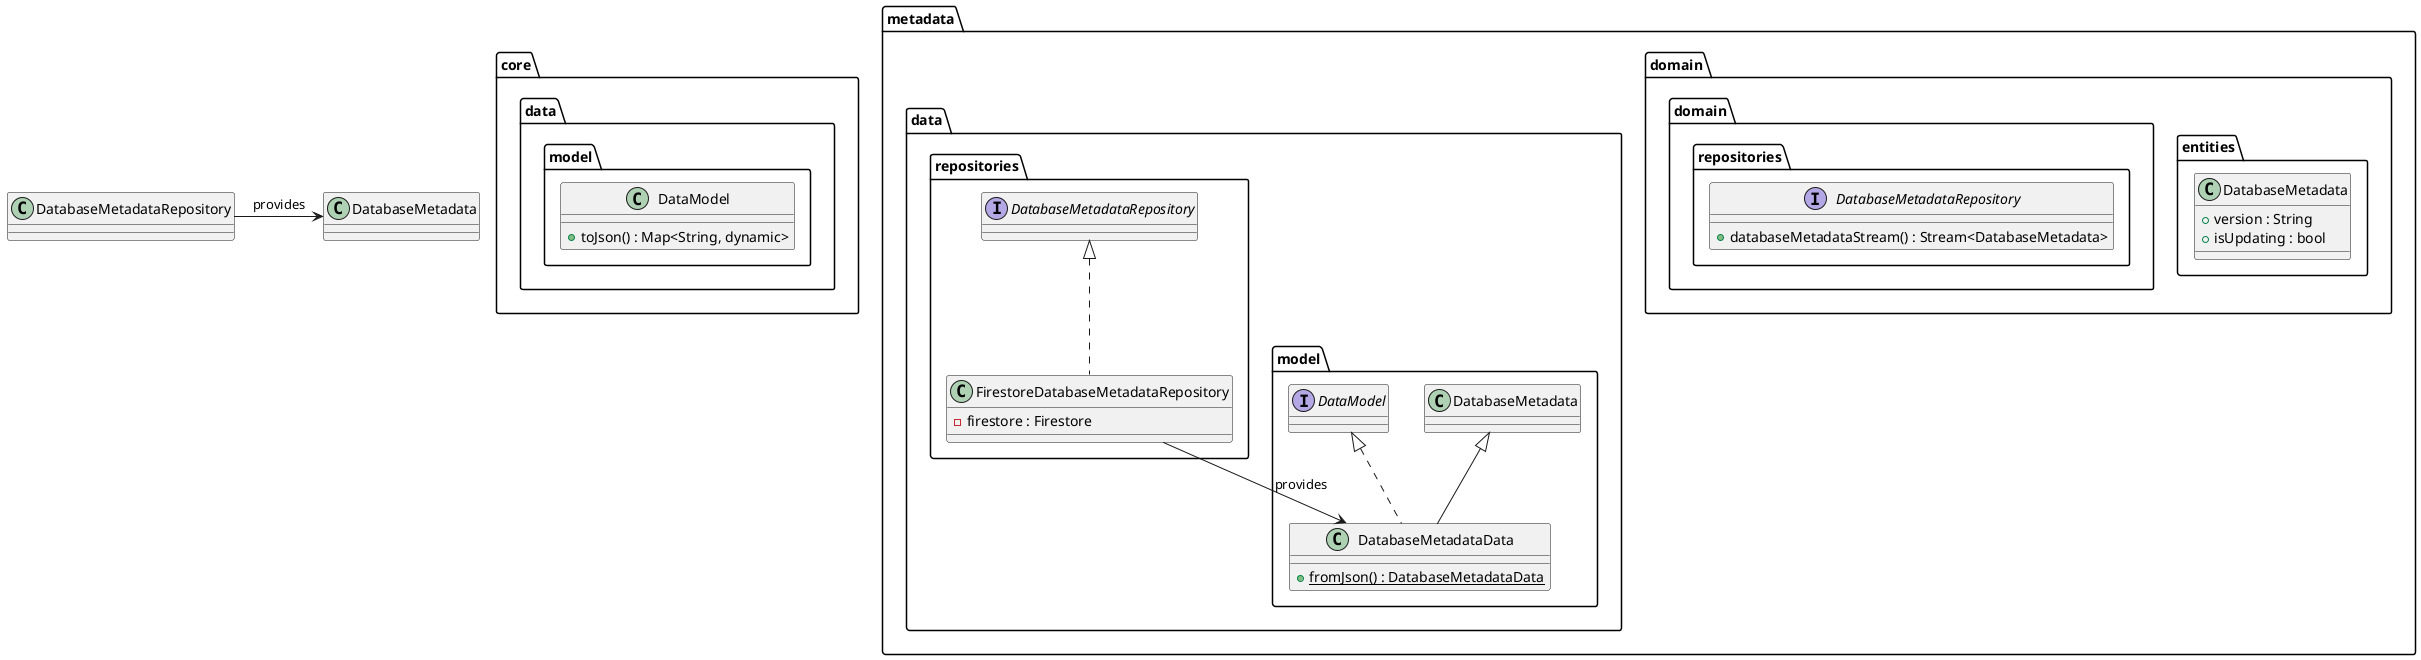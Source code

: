 @startuml metadata_data_class_diagram

package core.data.model {
    class DataModel {
        + toJson() : Map<String, dynamic>
    }
}

package metadata {

    package domain {
        package entities {
            class DatabaseMetadata {
                + version : String
                + isUpdating : bool
            }
        }

        package repositories as domain.repositories {
            interface DatabaseMetadataRepository {
                + databaseMetadataStream() : Stream<DatabaseMetadata>
            }
        }

    }

    package data {
        package model {
            class DatabaseMetadataData extends DatabaseMetadata implements DataModel {
                + {static} fromJson() : DatabaseMetadataData
            }
        }


        package repositories {
            class FirestoreDatabaseMetadataRepository implements DatabaseMetadataRepository {
                - firestore : Firestore
            }
        }
    }
}

FirestoreDatabaseMetadataRepository --> DatabaseMetadataData : provides

DatabaseMetadataRepository -> DatabaseMetadata : provides


@enduml
